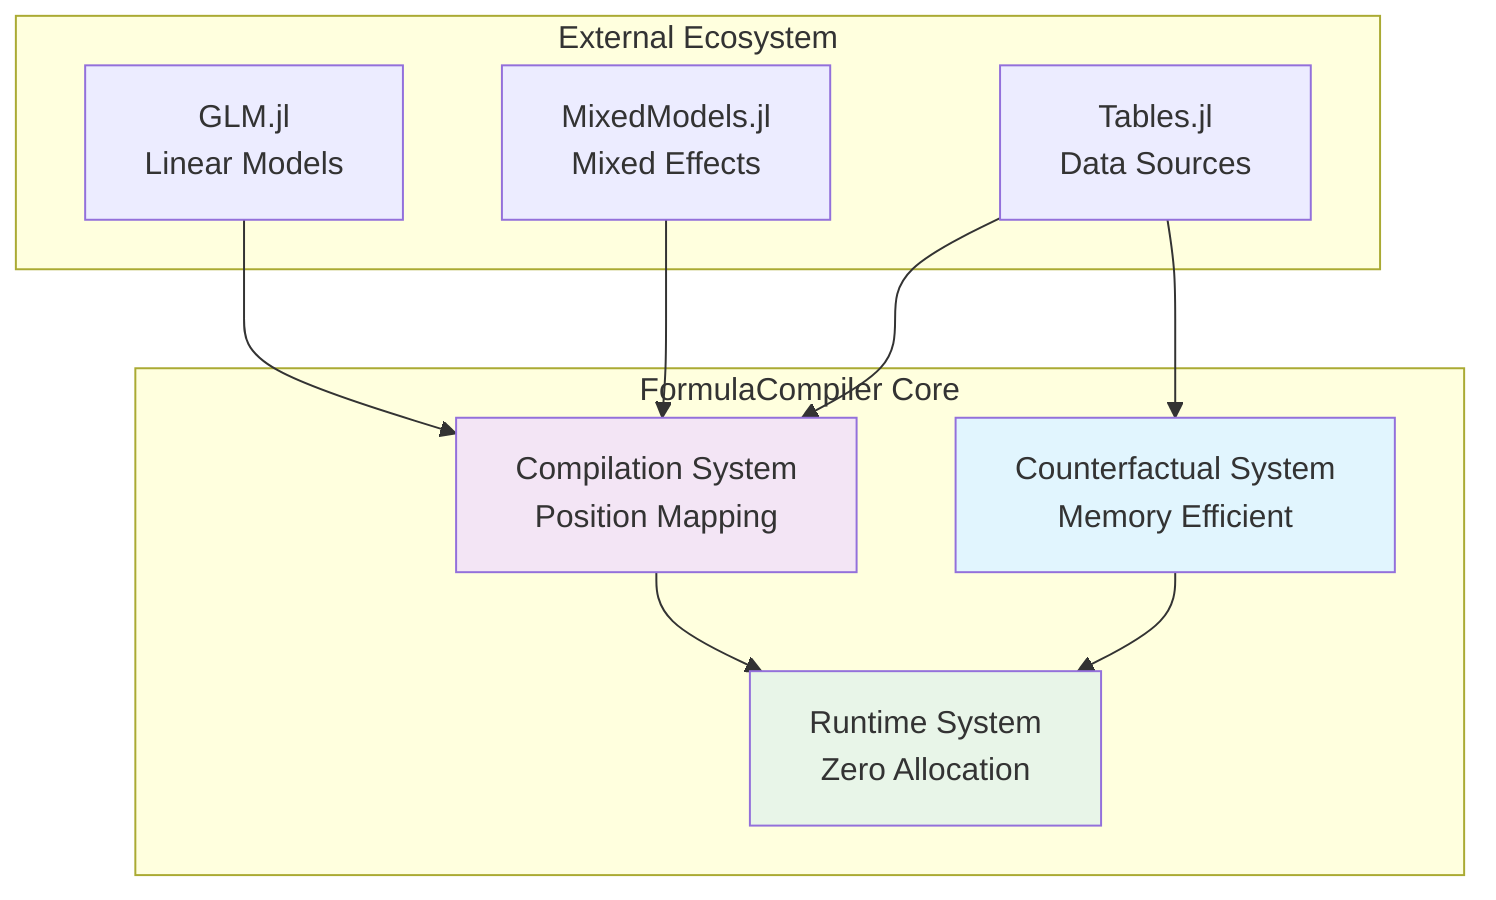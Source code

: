 graph TB
    subgraph "External Ecosystem"
        GLM[GLM.jl<br/>Linear Models]
        MM[MixedModels.jl<br/>Mixed Effects]  
        Data[Tables.jl<br/>Data Sources]
    end
    
    subgraph "FormulaCompiler Core"
        Comp[Compilation System<br/>Position Mapping]
        Exec[Runtime System<br/>Zero Allocation]
        Scen[Counterfactual System<br/>Memory Efficient]
    end
    
    GLM --> Comp
    MM --> Comp
    Data --> Comp
    Comp --> Exec
    Data --> Scen
    Scen --> Exec
    
    style Comp fill:#f3e5f5
    style Exec fill:#e8f5e8  
    style Scen fill:#e1f5fe